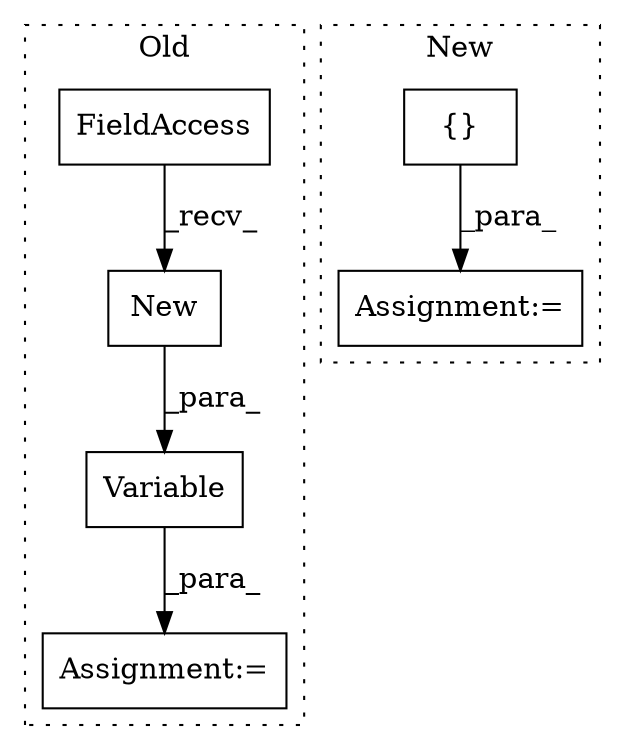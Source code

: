 digraph G {
subgraph cluster0 {
1 [label="New" a="32" s="7332,7355" l="4,1" shape="box"];
3 [label="Assignment:=" a="7" s="7398" l="1" shape="box"];
5 [label="FieldAccess" a="22" s="7314" l="17" shape="box"];
6 [label="Variable" a="32" s="7305,7373" l="9,1" shape="box"];
label = "Old";
style="dotted";
}
subgraph cluster1 {
2 [label="{}" a="4" s="7245" l="2" shape="box"];
4 [label="Assignment:=" a="7" s="7235" l="1" shape="box"];
label = "New";
style="dotted";
}
1 -> 6 [label="_para_"];
2 -> 4 [label="_para_"];
5 -> 1 [label="_recv_"];
6 -> 3 [label="_para_"];
}